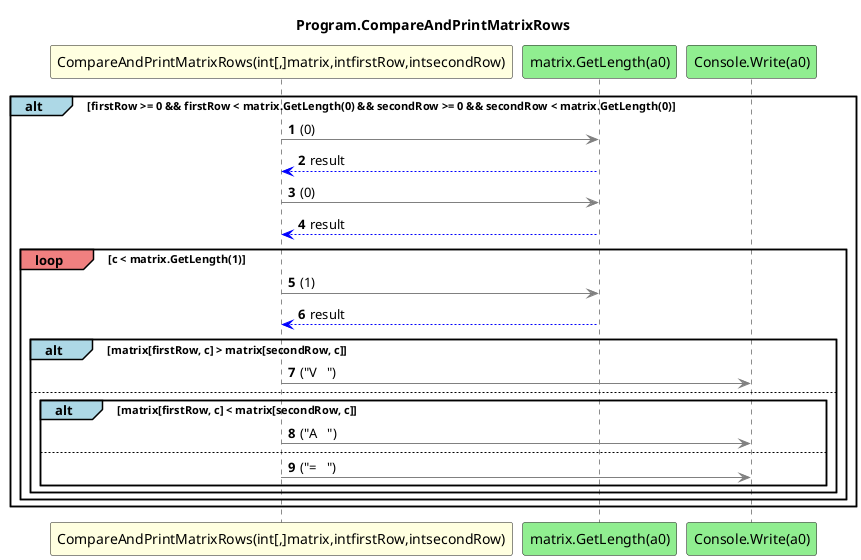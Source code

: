 @startuml Program.CompareAndPrintMatrixRows
title Program.CompareAndPrintMatrixRows
participant "CompareAndPrintMatrixRows(int[,]matrix,intfirstRow,intsecondRow)" as CompareAndPrintMatrixRows_p0_p1_p2 #LightYellow
participant "matrix.GetLength(a0)" as matrix_GetLength_a0 #LightGreen
participant "Console.Write(a0)" as Console_Write_a0 #LightGreen
autonumber
alt#LightBlue firstRow >= 0 && firstRow < matrix.GetLength(0) && secondRow >= 0 && secondRow < matrix.GetLength(0)
    CompareAndPrintMatrixRows_p0_p1_p2 -[#grey]> matrix_GetLength_a0 : (0)
    matrix_GetLength_a0 -[#blue]-> CompareAndPrintMatrixRows_p0_p1_p2 : result
    CompareAndPrintMatrixRows_p0_p1_p2 -[#grey]> matrix_GetLength_a0 : (0)
    matrix_GetLength_a0 -[#blue]-> CompareAndPrintMatrixRows_p0_p1_p2 : result
    loop#LightCoral c < matrix.GetLength(1)
        CompareAndPrintMatrixRows_p0_p1_p2 -[#grey]> matrix_GetLength_a0 : (1)
        matrix_GetLength_a0 -[#blue]-> CompareAndPrintMatrixRows_p0_p1_p2 : result
        alt#LightBlue matrix[firstRow, c] > matrix[secondRow, c]
            CompareAndPrintMatrixRows_p0_p1_p2 -[#grey]> Console_Write_a0 : ("V   ")
            else
                alt#LightBlue matrix[firstRow, c] < matrix[secondRow, c]
                    CompareAndPrintMatrixRows_p0_p1_p2 -[#grey]> Console_Write_a0 : ("A   ")
                    else
                        CompareAndPrintMatrixRows_p0_p1_p2 -[#grey]> Console_Write_a0 : ("=   ")
                end
        end
    end
end
@enduml
